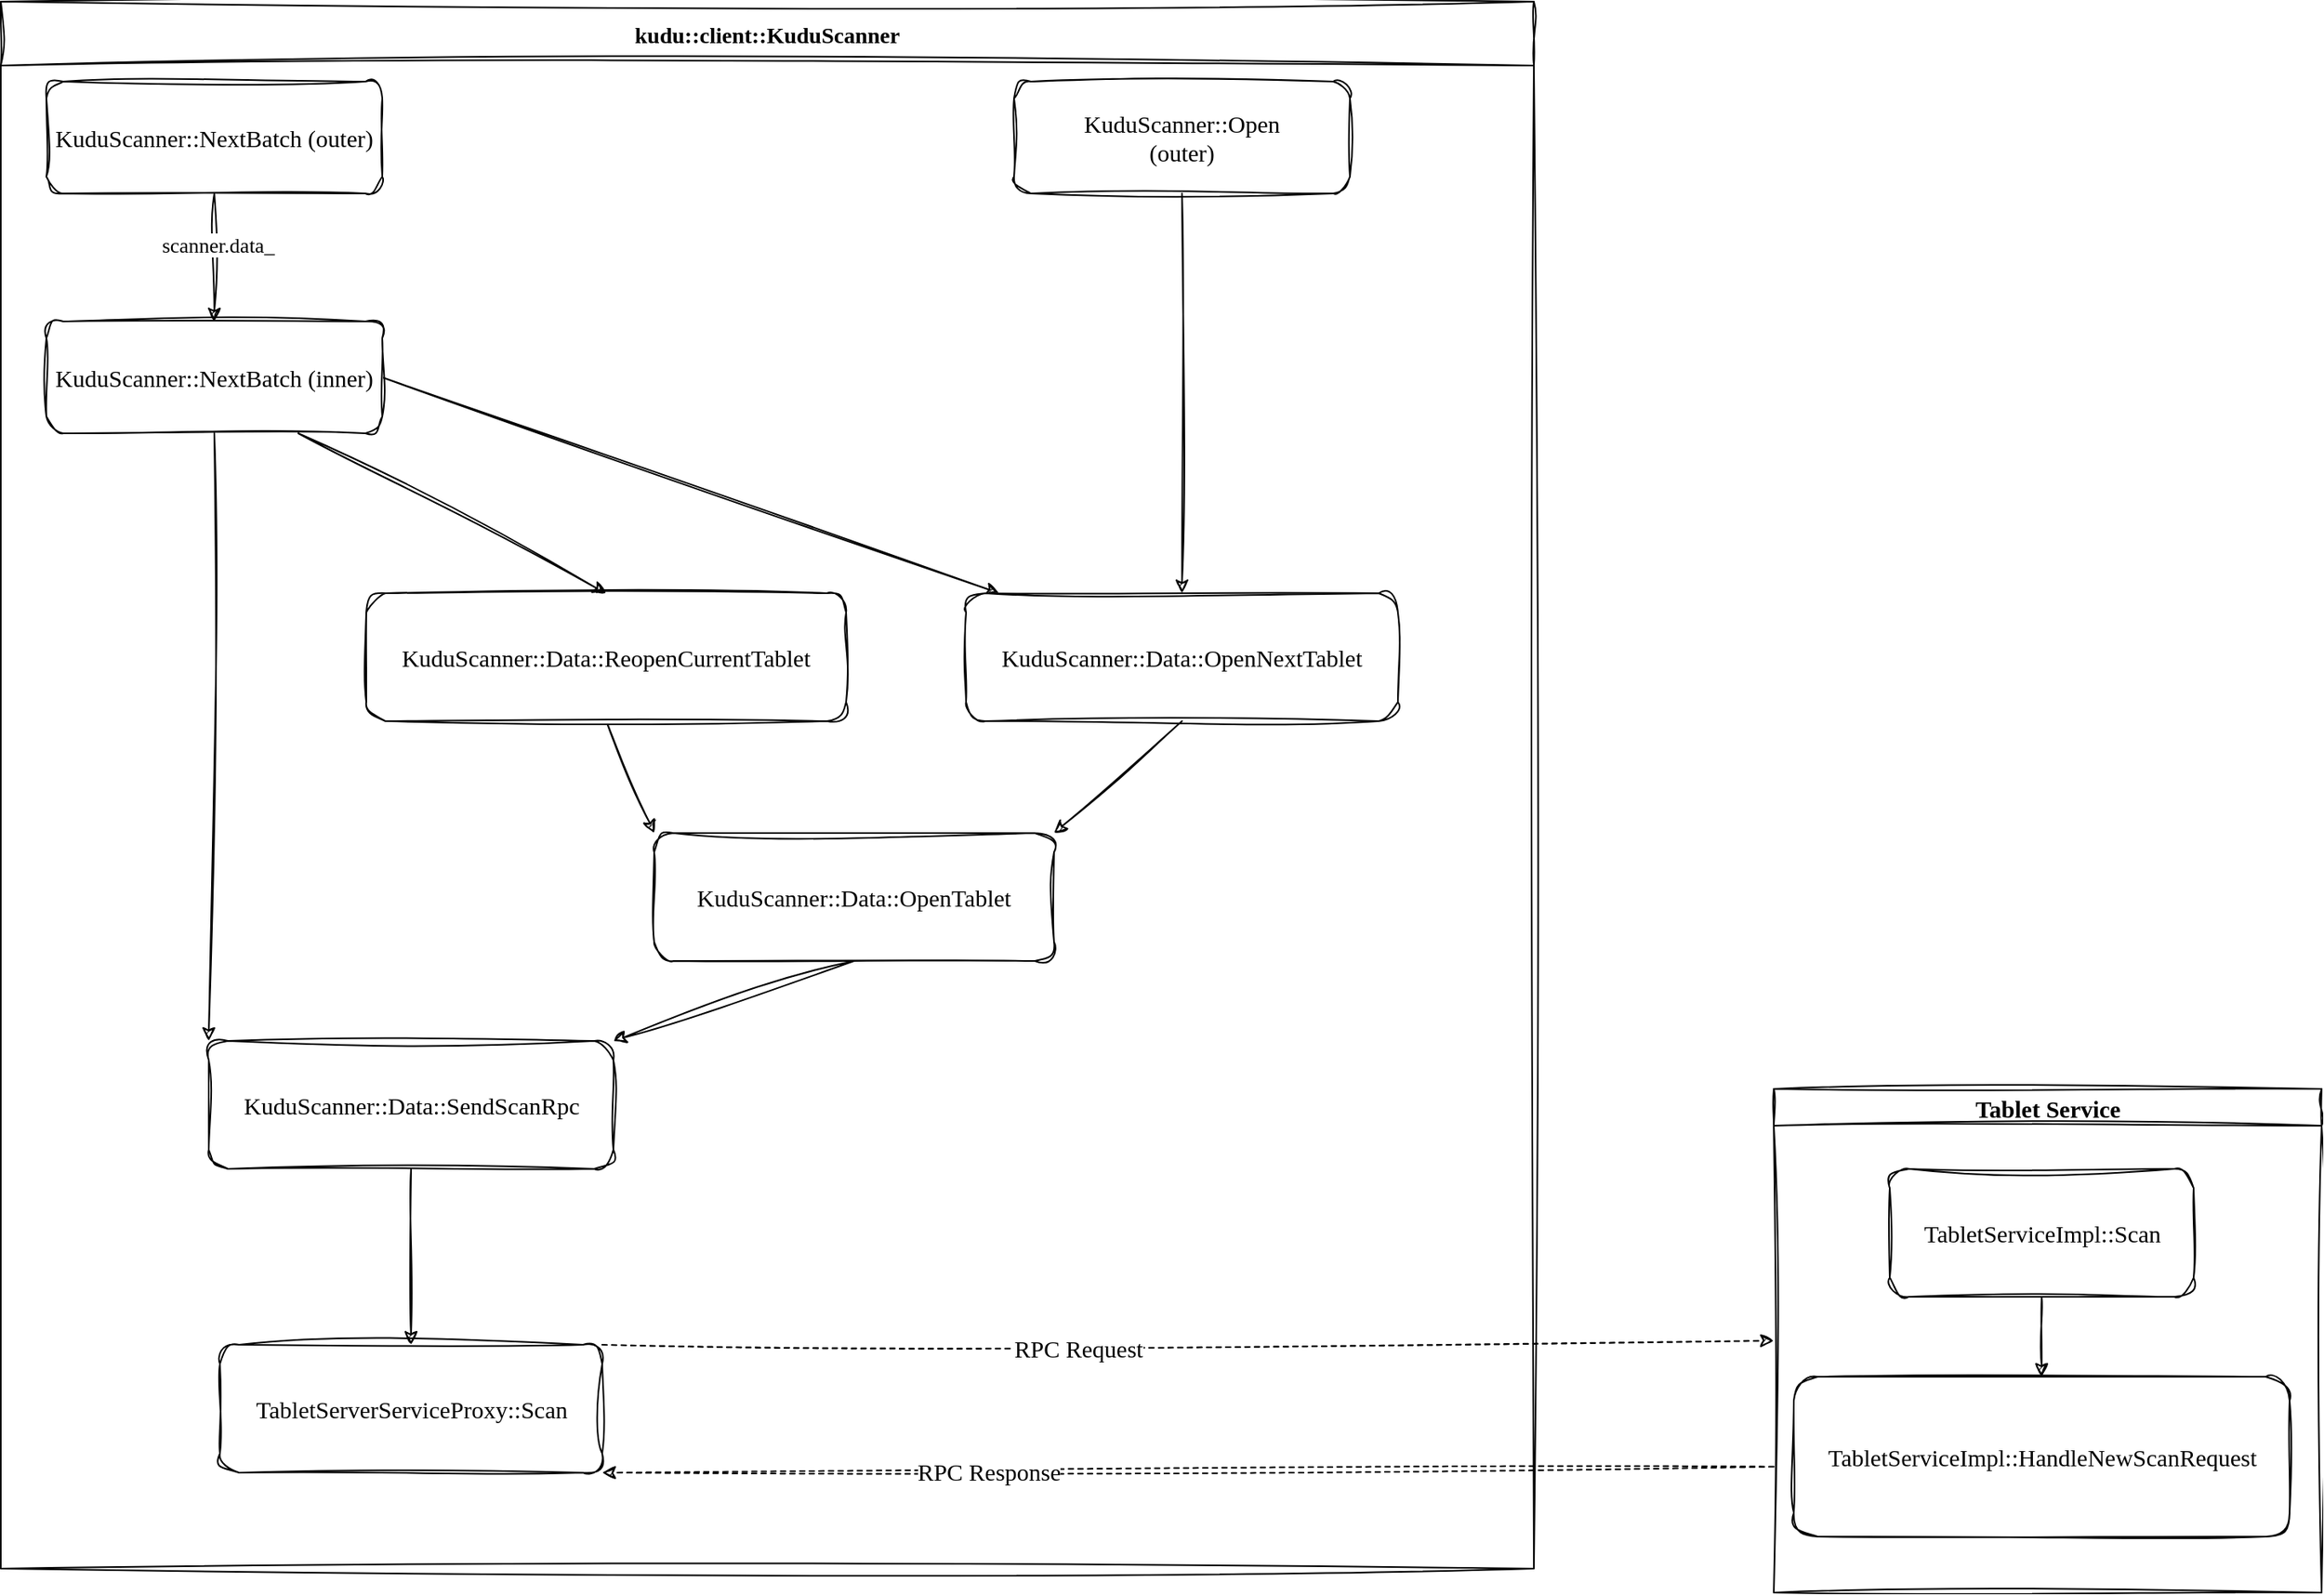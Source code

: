 <mxfile version="28.2.5">
  <diagram name="第 1 页" id="o_q2Cqo7U8NymtkbCkqH">
    <mxGraphModel dx="1678" dy="2184" grid="1" gridSize="10" guides="1" tooltips="1" connect="1" arrows="1" fold="1" page="1" pageScale="1" pageWidth="827" pageHeight="1169" math="0" shadow="0">
      <root>
        <mxCell id="0" />
        <mxCell id="1" parent="0" />
        <mxCell id="fiFlDFB3sNAuTkQwED0y-25" style="edgeStyle=none;rounded=0;sketch=1;hachureGap=4;jiggle=2;curveFitting=1;orthogonalLoop=1;jettySize=auto;html=1;exitX=1;exitY=0;exitDx=0;exitDy=0;entryX=0;entryY=0.5;entryDx=0;entryDy=0;fontFamily=Comic Sans MS;dashed=1;fontSize=15;" edge="1" parent="1" source="fiFlDFB3sNAuTkQwED0y-4" target="fiFlDFB3sNAuTkQwED0y-24">
          <mxGeometry relative="1" as="geometry" />
        </mxCell>
        <mxCell id="fiFlDFB3sNAuTkQwED0y-26" value="RPC Request" style="edgeLabel;html=1;align=center;verticalAlign=middle;resizable=0;points=[];sketch=1;hachureGap=4;jiggle=2;curveFitting=1;fontFamily=Comic Sans MS;fontSize=15;" vertex="1" connectable="0" parent="fiFlDFB3sNAuTkQwED0y-25">
          <mxGeometry x="-0.189" y="-3" relative="1" as="geometry">
            <mxPoint as="offset" />
          </mxGeometry>
        </mxCell>
        <mxCell id="fiFlDFB3sNAuTkQwED0y-4" value="TabletServerServiceProxy::Scan" style="rounded=1;whiteSpace=wrap;html=1;sketch=1;hachureGap=4;jiggle=2;curveFitting=1;fontFamily=Comic Sans MS;fontSize=15;" vertex="1" parent="1">
          <mxGeometry x="298.5" y="420" width="239" height="80" as="geometry" />
        </mxCell>
        <mxCell id="fiFlDFB3sNAuTkQwED0y-22" style="edgeStyle=none;rounded=0;sketch=1;hachureGap=4;jiggle=2;curveFitting=1;orthogonalLoop=1;jettySize=auto;html=1;exitX=0.5;exitY=1;exitDx=0;exitDy=0;entryX=0.5;entryY=0;entryDx=0;entryDy=0;fontFamily=Comic Sans MS;fontSize=15;" edge="1" parent="1" source="fiFlDFB3sNAuTkQwED0y-6" target="fiFlDFB3sNAuTkQwED0y-4">
          <mxGeometry relative="1" as="geometry" />
        </mxCell>
        <mxCell id="fiFlDFB3sNAuTkQwED0y-6" value="KuduScanner::Data::SendScanRpc" style="rounded=1;whiteSpace=wrap;html=1;sketch=1;hachureGap=4;jiggle=2;curveFitting=1;fontFamily=Comic Sans MS;fontSize=15;" vertex="1" parent="1">
          <mxGeometry x="291.5" y="230" width="253" height="80" as="geometry" />
        </mxCell>
        <mxCell id="fiFlDFB3sNAuTkQwED0y-29" style="edgeStyle=none;rounded=0;sketch=1;hachureGap=4;jiggle=2;curveFitting=1;orthogonalLoop=1;jettySize=auto;html=1;exitX=0.5;exitY=1;exitDx=0;exitDy=0;fontFamily=Comic Sans MS;fontSize=15;" edge="1" parent="1" source="fiFlDFB3sNAuTkQwED0y-7" target="fiFlDFB3sNAuTkQwED0y-9">
          <mxGeometry relative="1" as="geometry" />
        </mxCell>
        <mxCell id="fiFlDFB3sNAuTkQwED0y-32" value="&lt;font style=&quot;font-size: 13px;&quot; face=&quot;Comic Sans MS&quot;&gt;scanner.data_&lt;/font&gt;" style="edgeLabel;html=1;align=center;verticalAlign=middle;resizable=0;points=[];sketch=1;hachureGap=4;jiggle=2;curveFitting=1;fontFamily=Architects Daughter;fontSource=https%3A%2F%2Ffonts.googleapis.com%2Fcss%3Ffamily%3DArchitects%2BDaughter;" vertex="1" connectable="0" parent="fiFlDFB3sNAuTkQwED0y-29">
          <mxGeometry x="-0.218" y="2" relative="1" as="geometry">
            <mxPoint as="offset" />
          </mxGeometry>
        </mxCell>
        <mxCell id="fiFlDFB3sNAuTkQwED0y-7" value="KuduScanner::NextBatch (outer)" style="rounded=1;whiteSpace=wrap;html=1;sketch=1;hachureGap=4;jiggle=2;curveFitting=1;fontFamily=Comic Sans MS;fontSize=15;" vertex="1" parent="1">
          <mxGeometry x="190" y="-370" width="210" height="70" as="geometry" />
        </mxCell>
        <mxCell id="fiFlDFB3sNAuTkQwED0y-19" style="edgeStyle=none;rounded=0;sketch=1;hachureGap=4;jiggle=2;curveFitting=1;orthogonalLoop=1;jettySize=auto;html=1;exitX=0.5;exitY=1;exitDx=0;exitDy=0;entryX=0;entryY=0;entryDx=0;entryDy=0;fontFamily=Comic Sans MS;fontSize=15;" edge="1" parent="1" source="fiFlDFB3sNAuTkQwED0y-9" target="fiFlDFB3sNAuTkQwED0y-6">
          <mxGeometry relative="1" as="geometry" />
        </mxCell>
        <mxCell id="fiFlDFB3sNAuTkQwED0y-20" style="edgeStyle=none;rounded=0;sketch=1;hachureGap=4;jiggle=2;curveFitting=1;orthogonalLoop=1;jettySize=auto;html=1;fontFamily=Comic Sans MS;fontSize=15;exitX=1;exitY=0.5;exitDx=0;exitDy=0;" edge="1" parent="1" source="fiFlDFB3sNAuTkQwED0y-9" target="fiFlDFB3sNAuTkQwED0y-13">
          <mxGeometry relative="1" as="geometry">
            <mxPoint x="630" y="-185" as="sourcePoint" />
          </mxGeometry>
        </mxCell>
        <mxCell id="fiFlDFB3sNAuTkQwED0y-21" style="edgeStyle=none;rounded=0;sketch=1;hachureGap=4;jiggle=2;curveFitting=1;orthogonalLoop=1;jettySize=auto;html=1;exitX=0.75;exitY=1;exitDx=0;exitDy=0;entryX=0.5;entryY=0;entryDx=0;entryDy=0;fontFamily=Comic Sans MS;fontSize=15;" edge="1" parent="1" source="fiFlDFB3sNAuTkQwED0y-9" target="fiFlDFB3sNAuTkQwED0y-12">
          <mxGeometry relative="1" as="geometry" />
        </mxCell>
        <mxCell id="fiFlDFB3sNAuTkQwED0y-9" value="KuduScanner::NextBatch (inner)" style="rounded=1;whiteSpace=wrap;html=1;sketch=1;hachureGap=4;jiggle=2;curveFitting=1;fontFamily=Comic Sans MS;fontSize=15;" vertex="1" parent="1">
          <mxGeometry x="190" y="-220" width="210" height="70" as="geometry" />
        </mxCell>
        <mxCell id="fiFlDFB3sNAuTkQwED0y-18" style="rounded=0;sketch=1;hachureGap=4;jiggle=2;curveFitting=1;orthogonalLoop=1;jettySize=auto;html=1;exitX=0.5;exitY=1;exitDx=0;exitDy=0;entryX=1;entryY=0;entryDx=0;entryDy=0;fontFamily=Comic Sans MS;fontSize=15;" edge="1" parent="1" source="fiFlDFB3sNAuTkQwED0y-11" target="fiFlDFB3sNAuTkQwED0y-6">
          <mxGeometry relative="1" as="geometry" />
        </mxCell>
        <mxCell id="fiFlDFB3sNAuTkQwED0y-11" value="KuduScanner::Data::OpenTablet" style="rounded=1;whiteSpace=wrap;html=1;sketch=1;hachureGap=4;jiggle=2;curveFitting=1;fontFamily=Comic Sans MS;fontSize=15;" vertex="1" parent="1">
          <mxGeometry x="570" y="100" width="250" height="80" as="geometry" />
        </mxCell>
        <mxCell id="fiFlDFB3sNAuTkQwED0y-14" style="rounded=0;sketch=1;hachureGap=4;jiggle=2;curveFitting=1;orthogonalLoop=1;jettySize=auto;html=1;entryX=0;entryY=0;entryDx=0;entryDy=0;fontFamily=Comic Sans MS;exitX=0.5;exitY=1;exitDx=0;exitDy=0;fontSize=15;" edge="1" parent="1" source="fiFlDFB3sNAuTkQwED0y-12" target="fiFlDFB3sNAuTkQwED0y-11">
          <mxGeometry relative="1" as="geometry" />
        </mxCell>
        <mxCell id="fiFlDFB3sNAuTkQwED0y-15" style="rounded=0;sketch=1;hachureGap=4;jiggle=2;curveFitting=1;orthogonalLoop=1;jettySize=auto;html=1;fontFamily=Comic Sans MS;exitX=0.5;exitY=1;exitDx=0;exitDy=0;fontSize=15;entryX=1;entryY=0;entryDx=0;entryDy=0;" edge="1" parent="1" source="fiFlDFB3sNAuTkQwED0y-13" target="fiFlDFB3sNAuTkQwED0y-11">
          <mxGeometry relative="1" as="geometry">
            <mxPoint x="890" y="110" as="targetPoint" />
          </mxGeometry>
        </mxCell>
        <mxCell id="fiFlDFB3sNAuTkQwED0y-27" style="edgeStyle=none;rounded=0;sketch=1;hachureGap=4;jiggle=2;curveFitting=1;orthogonalLoop=1;jettySize=auto;html=1;exitX=0;exitY=0.75;exitDx=0;exitDy=0;entryX=1;entryY=1;entryDx=0;entryDy=0;fontFamily=Comic Sans MS;dashed=1;fontSize=15;" edge="1" parent="1" source="fiFlDFB3sNAuTkQwED0y-24" target="fiFlDFB3sNAuTkQwED0y-4">
          <mxGeometry relative="1" as="geometry" />
        </mxCell>
        <mxCell id="fiFlDFB3sNAuTkQwED0y-28" value="RPC Response" style="edgeLabel;html=1;align=center;verticalAlign=middle;resizable=0;points=[];sketch=1;hachureGap=4;jiggle=2;curveFitting=1;fontFamily=Comic Sans MS;fontSize=15;" vertex="1" connectable="0" parent="fiFlDFB3sNAuTkQwED0y-27">
          <mxGeometry x="0.34" relative="1" as="geometry">
            <mxPoint as="offset" />
          </mxGeometry>
        </mxCell>
        <mxCell id="fiFlDFB3sNAuTkQwED0y-24" value="Tablet Service" style="swimlane;whiteSpace=wrap;html=1;sketch=1;hachureGap=4;jiggle=2;curveFitting=1;fontFamily=Comic Sans MS;fontSize=15;" vertex="1" parent="1">
          <mxGeometry x="1270" y="260" width="342.5" height="315" as="geometry" />
        </mxCell>
        <mxCell id="fiFlDFB3sNAuTkQwED0y-1" value="TabletServiceImpl::Scan" style="rounded=1;whiteSpace=wrap;html=1;sketch=1;hachureGap=4;jiggle=2;curveFitting=1;fontFamily=Comic Sans MS;fontSize=15;" vertex="1" parent="fiFlDFB3sNAuTkQwED0y-24">
          <mxGeometry x="72.5" y="50" width="190" height="80" as="geometry" />
        </mxCell>
        <mxCell id="fiFlDFB3sNAuTkQwED0y-2" value="TabletServiceImpl::HandleNewScanRequest" style="rounded=1;whiteSpace=wrap;html=1;sketch=1;hachureGap=4;jiggle=2;curveFitting=1;fontFamily=Comic Sans MS;fontSize=15;" vertex="1" parent="fiFlDFB3sNAuTkQwED0y-24">
          <mxGeometry x="12.5" y="180" width="310" height="100" as="geometry" />
        </mxCell>
        <mxCell id="fiFlDFB3sNAuTkQwED0y-3" style="edgeStyle=orthogonalEdgeStyle;rounded=0;sketch=1;hachureGap=4;jiggle=2;curveFitting=1;orthogonalLoop=1;jettySize=auto;html=1;entryX=0.5;entryY=0;entryDx=0;entryDy=0;fontFamily=Comic Sans MS;fontSize=15;" edge="1" parent="fiFlDFB3sNAuTkQwED0y-24" source="fiFlDFB3sNAuTkQwED0y-1" target="fiFlDFB3sNAuTkQwED0y-2">
          <mxGeometry relative="1" as="geometry" />
        </mxCell>
        <mxCell id="fiFlDFB3sNAuTkQwED0y-30" value="kudu::client::KuduScanner" style="swimlane;sketch=1;hachureGap=4;jiggle=2;curveFitting=1;fontFamily=Comic Sans MS;fontSize=14;startSize=40;" vertex="1" parent="1">
          <mxGeometry x="161.5" y="-420" width="958.5" height="980" as="geometry" />
        </mxCell>
        <mxCell id="fiFlDFB3sNAuTkQwED0y-34" style="edgeStyle=none;rounded=0;sketch=1;hachureGap=4;jiggle=2;curveFitting=1;orthogonalLoop=1;jettySize=auto;html=1;exitX=0.5;exitY=1;exitDx=0;exitDy=0;fontFamily=Architects Daughter;fontSource=https%3A%2F%2Ffonts.googleapis.com%2Fcss%3Ffamily%3DArchitects%2BDaughter;" edge="1" parent="fiFlDFB3sNAuTkQwED0y-30" source="fiFlDFB3sNAuTkQwED0y-33" target="fiFlDFB3sNAuTkQwED0y-13">
          <mxGeometry relative="1" as="geometry" />
        </mxCell>
        <mxCell id="fiFlDFB3sNAuTkQwED0y-33" value="KuduScanner::Open &lt;br&gt;(outer)" style="rounded=1;whiteSpace=wrap;html=1;sketch=1;hachureGap=4;jiggle=2;curveFitting=1;fontFamily=Comic Sans MS;fontSize=15;" vertex="1" parent="fiFlDFB3sNAuTkQwED0y-30">
          <mxGeometry x="633.5" y="50" width="210" height="70" as="geometry" />
        </mxCell>
        <mxCell id="fiFlDFB3sNAuTkQwED0y-12" value="KuduScanner::Data::ReopenCurrentTablet" style="rounded=1;whiteSpace=wrap;html=1;sketch=1;hachureGap=4;jiggle=2;curveFitting=1;fontFamily=Comic Sans MS;fontSize=15;" vertex="1" parent="fiFlDFB3sNAuTkQwED0y-30">
          <mxGeometry x="228.5" y="370" width="300" height="80" as="geometry" />
        </mxCell>
        <mxCell id="fiFlDFB3sNAuTkQwED0y-13" value="KuduScanner::Data::OpenNextTablet" style="rounded=1;whiteSpace=wrap;html=1;sketch=1;hachureGap=4;jiggle=2;curveFitting=1;fontFamily=Comic Sans MS;fontSize=15;" vertex="1" parent="fiFlDFB3sNAuTkQwED0y-30">
          <mxGeometry x="603.5" y="370" width="270" height="80" as="geometry" />
        </mxCell>
      </root>
    </mxGraphModel>
  </diagram>
</mxfile>
